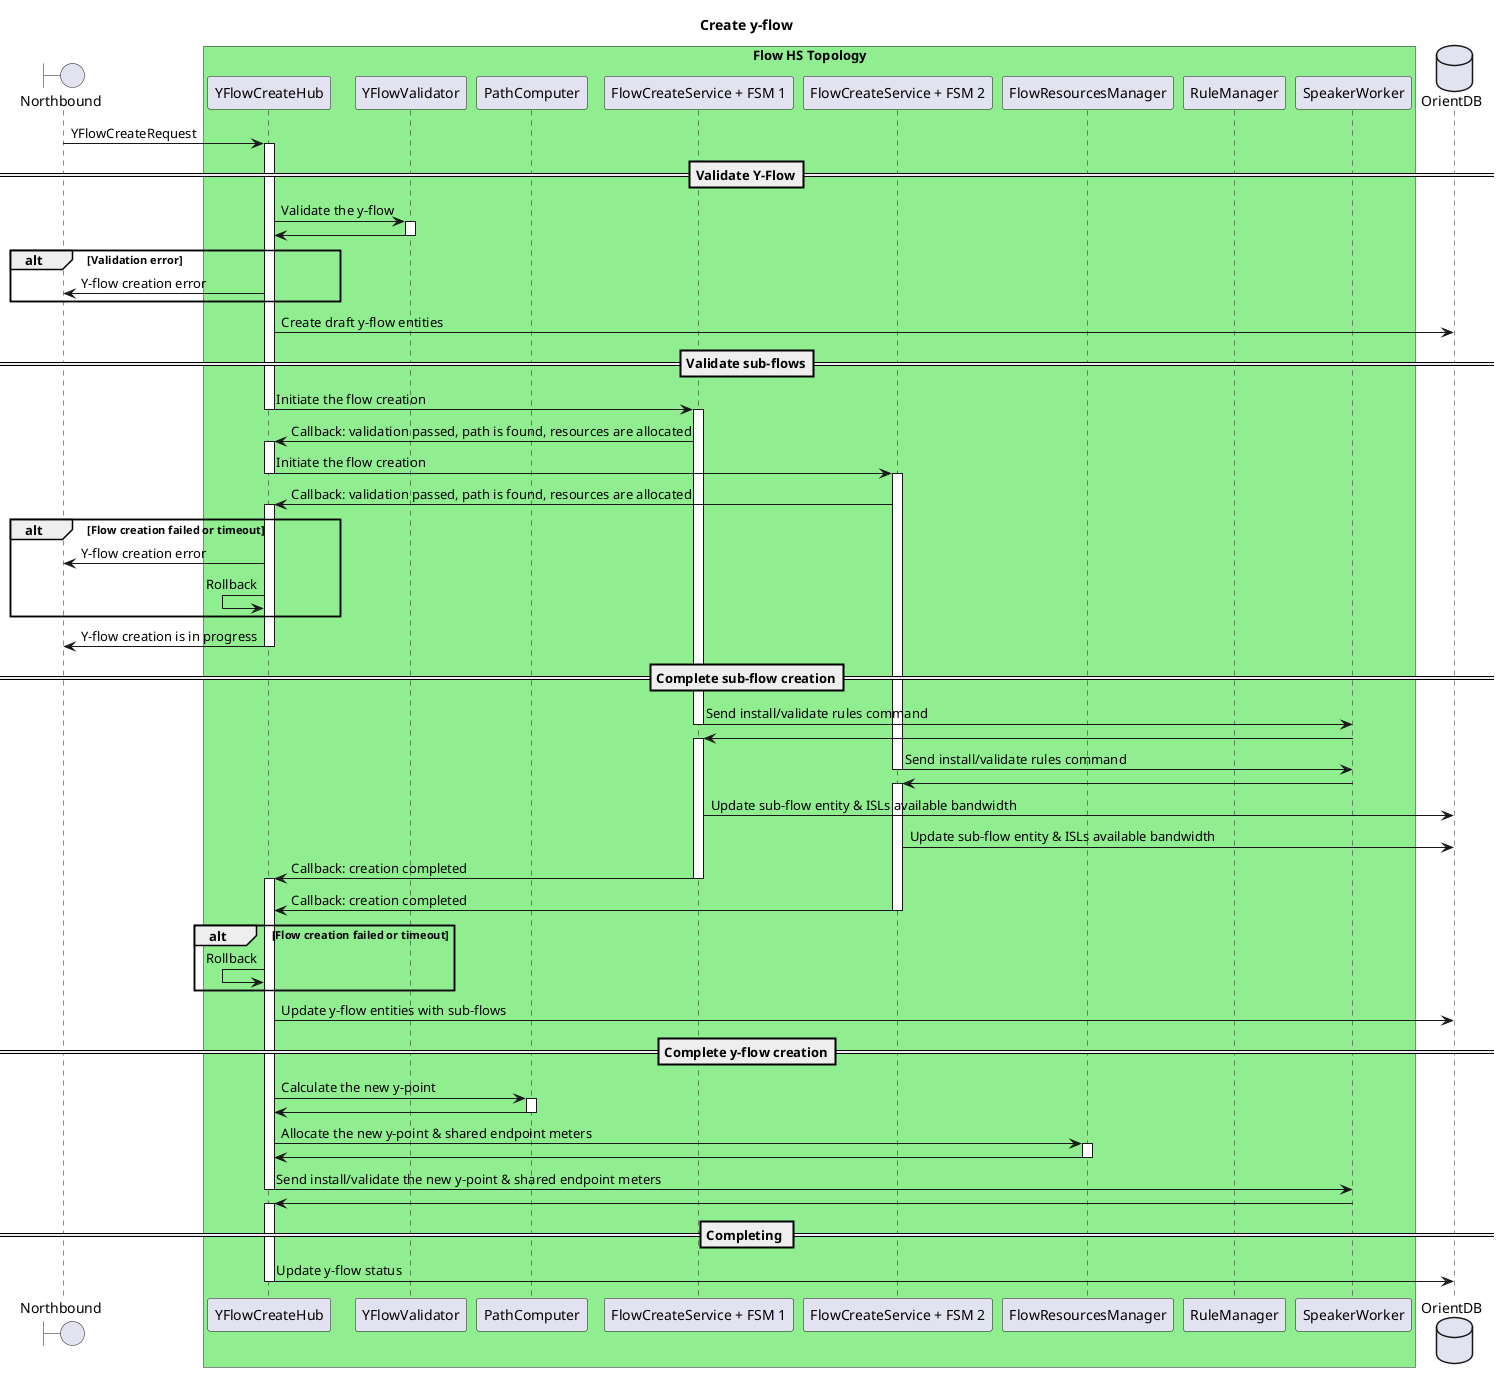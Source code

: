 @startuml
title Create y-flow

boundary Northbound
box "Flow HS Topology" #LightGreen
    participant YFlowCreateHub
    participant YFlowValidator
    participant PathComputer
    participant FlowCreateService1 as "FlowCreateService + FSM 1"
    participant FlowCreateService2 as "FlowCreateService + FSM 2"
    participant FlowResourcesManager
    participant RuleManager
    participant SpeakerWorker
end box
database OrientDB

Northbound -> YFlowCreateHub : YFlowCreateRequest
activate YFlowCreateHub

==Validate Y-Flow==
YFlowCreateHub -> YFlowValidator : Validate the y-flow
activate YFlowValidator
YFlowCreateHub <- YFlowValidator
deactivate YFlowValidator
alt Validation error
    Northbound <- YFlowCreateHub : Y-flow creation error
end

YFlowCreateHub -> OrientDB : Create draft y-flow entities

==Validate sub-flows==
YFlowCreateHub -> FlowCreateService1 : Initiate the flow creation
deactivate YFlowCreateHub
activate FlowCreateService1
YFlowCreateHub <- FlowCreateService1 : Callback: validation passed, path is found, resources are allocated
activate YFlowCreateHub
YFlowCreateHub -> FlowCreateService2 : Initiate the flow creation
deactivate YFlowCreateHub
activate FlowCreateService2
YFlowCreateHub <- FlowCreateService2 : Callback: validation passed, path is found, resources are allocated
activate YFlowCreateHub

alt Flow creation failed or timeout
    Northbound <- YFlowCreateHub : Y-flow creation error
    YFlowCreateHub <- YFlowCreateHub : Rollback
end

Northbound <- YFlowCreateHub : Y-flow creation is in progress
deactivate YFlowCreateHub

==Complete sub-flow creation==
FlowCreateService1 -> SpeakerWorker : Send install/validate rules command
deactivate FlowCreateService1
FlowCreateService1 <- SpeakerWorker
activate FlowCreateService1
FlowCreateService2 -> SpeakerWorker : Send install/validate rules command
deactivate FlowCreateService2
FlowCreateService2 <- SpeakerWorker
activate FlowCreateService2

FlowCreateService1 -> OrientDB : Update sub-flow entity & ISLs available bandwidth
FlowCreateService2 -> OrientDB : Update sub-flow entity & ISLs available bandwidth

YFlowCreateHub <- FlowCreateService1 : Callback: creation completed
deactivate FlowCreateService1
activate YFlowCreateHub
YFlowCreateHub <- FlowCreateService2 : Callback: creation completed
deactivate FlowCreateService2

alt Flow creation failed or timeout
    YFlowCreateHub <- YFlowCreateHub : Rollback
end

YFlowCreateHub -> OrientDB : Update y-flow entities with sub-flows

==Complete y-flow creation==
YFlowCreateHub -> PathComputer : Calculate the new y-point
activate PathComputer
YFlowCreateHub <- PathComputer
deactivate PathComputer

YFlowCreateHub -> FlowResourcesManager : Allocate the new y-point & shared endpoint meters
activate FlowResourcesManager
YFlowCreateHub <- FlowResourcesManager
deactivate FlowResourcesManager

YFlowCreateHub -> SpeakerWorker : Send install/validate the new y-point & shared endpoint meters
deactivate YFlowCreateHub
YFlowCreateHub <- SpeakerWorker
activate YFlowCreateHub

== Completing ==
YFlowCreateHub -> OrientDB : Update y-flow status

deactivate YFlowCreateHub

@enduml